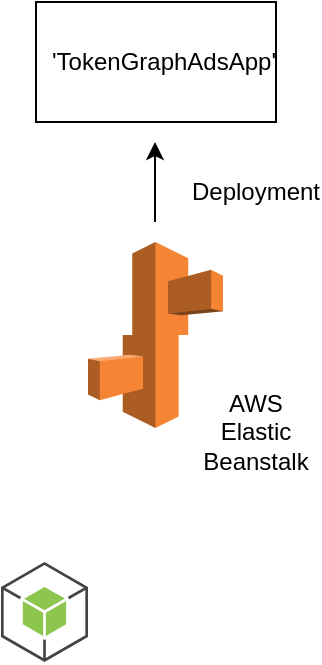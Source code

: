 <mxfile version="24.2.5" type="github">
  <diagram name="Page-1" id="ndW4kyAIttWVdL_zS6OP">
    <mxGraphModel dx="1050" dy="558" grid="1" gridSize="10" guides="1" tooltips="1" connect="1" arrows="1" fold="1" page="1" pageScale="1" pageWidth="850" pageHeight="1100" math="0" shadow="0">
      <root>
        <mxCell id="0" />
        <mxCell id="1" parent="0" />
        <mxCell id="wR3p1nMsVGDt6p0DbT6x-1" value="" style="outlineConnect=0;dashed=0;verticalLabelPosition=bottom;verticalAlign=top;align=center;html=1;shape=mxgraph.aws3.elastic_beanstalk;fillColor=#F58534;gradientColor=none;" vertex="1" parent="1">
          <mxGeometry x="66" y="160" width="67.5" height="93" as="geometry" />
        </mxCell>
        <mxCell id="wR3p1nMsVGDt6p0DbT6x-2" value="" style="outlineConnect=0;dashed=0;verticalLabelPosition=bottom;verticalAlign=top;align=center;html=1;shape=mxgraph.aws3.android;fillColor=#8CC64F;gradientColor=none;" vertex="1" parent="1">
          <mxGeometry x="22.5" y="320" width="43.5" height="50" as="geometry" />
        </mxCell>
        <mxCell id="wR3p1nMsVGDt6p0DbT6x-3" value="" style="rounded=0;whiteSpace=wrap;html=1;" vertex="1" parent="1">
          <mxGeometry x="40" y="40" width="120" height="60" as="geometry" />
        </mxCell>
        <mxCell id="wR3p1nMsVGDt6p0DbT6x-4" value="Deployment" style="text;html=1;align=center;verticalAlign=middle;whiteSpace=wrap;rounded=0;" vertex="1" parent="1">
          <mxGeometry x="120" y="120" width="60" height="30" as="geometry" />
        </mxCell>
        <mxCell id="wR3p1nMsVGDt6p0DbT6x-5" value="" style="endArrow=classic;html=1;rounded=0;" edge="1" parent="1">
          <mxGeometry width="50" height="50" relative="1" as="geometry">
            <mxPoint x="99.5" y="150" as="sourcePoint" />
            <mxPoint x="99.5" y="110" as="targetPoint" />
          </mxGeometry>
        </mxCell>
        <mxCell id="wR3p1nMsVGDt6p0DbT6x-6" value="AWS Elastic Beanstalk" style="text;html=1;align=center;verticalAlign=middle;whiteSpace=wrap;rounded=0;" vertex="1" parent="1">
          <mxGeometry x="120" y="240" width="60" height="30" as="geometry" />
        </mxCell>
        <mxCell id="wR3p1nMsVGDt6p0DbT6x-7" value="&#39;TokenGraphAdsApp&#39;" style="text;html=1;align=center;verticalAlign=middle;whiteSpace=wrap;rounded=0;" vertex="1" parent="1">
          <mxGeometry x="73.5" y="55" width="60" height="30" as="geometry" />
        </mxCell>
      </root>
    </mxGraphModel>
  </diagram>
</mxfile>

